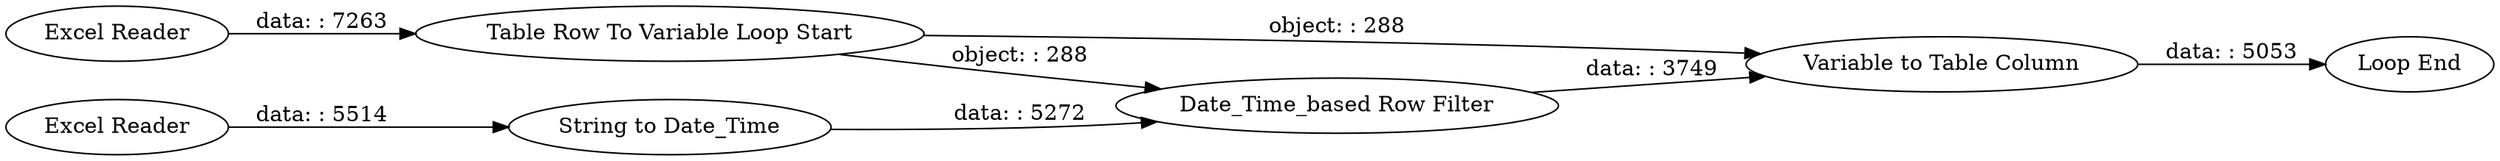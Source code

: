 digraph {
	"-9041815769212120437_2" [label="Excel Reader"]
	"-9041815769212120437_10" [label="Loop End"]
	"-9041815769212120437_6" [label="Table Row To Variable Loop Start"]
	"-9041815769212120437_3" [label="String to Date_Time"]
	"-9041815769212120437_1" [label="Excel Reader"]
	"-9041815769212120437_9" [label="Variable to Table Column"]
	"-9041815769212120437_4" [label="Date_Time_based Row Filter"]
	"-9041815769212120437_6" -> "-9041815769212120437_9" [label="object: : 288"]
	"-9041815769212120437_9" -> "-9041815769212120437_10" [label="data: : 5053"]
	"-9041815769212120437_4" -> "-9041815769212120437_9" [label="data: : 3749"]
	"-9041815769212120437_6" -> "-9041815769212120437_4" [label="object: : 288"]
	"-9041815769212120437_3" -> "-9041815769212120437_4" [label="data: : 5272"]
	"-9041815769212120437_1" -> "-9041815769212120437_3" [label="data: : 5514"]
	"-9041815769212120437_2" -> "-9041815769212120437_6" [label="data: : 7263"]
	rankdir=LR
}
